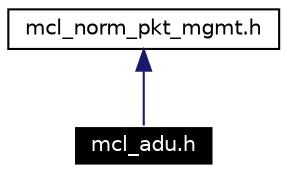 digraph G
{
  edge [fontname="Helvetica",fontsize=10,labelfontname="Helvetica",labelfontsize=10];
  node [fontname="Helvetica",fontsize=10,shape=record];
  Node437 [label="mcl_adu.h",height=0.2,width=0.4,color="white", fillcolor="black", style="filled" fontcolor="white"];
  Node438 -> Node437 [dir=back,color="midnightblue",fontsize=10,style="solid",fontname="Helvetica"];
  Node438 [label="mcl_norm_pkt_mgmt.h",height=0.2,width=0.4,color="black",URL="$mcl__norm__pkt__mgmt_8h.html"];
}

